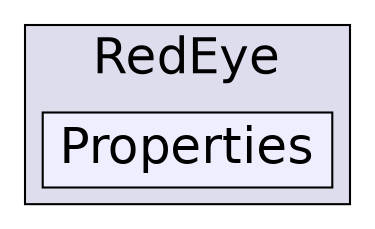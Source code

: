 digraph "C:/Users/nathanael/Documents/resizer/Plugins/RedEye/Properties" {
  compound=true
  node [ fontsize="24", fontname="Helvetica"];
  edge [ labelfontsize="24", labelfontname="Helvetica"];
  subgraph clusterdir_9a50efadf190a9f16b9d0124f419b35f {
    graph [ bgcolor="#ddddee", pencolor="black", label="RedEye" fontname="Helvetica", fontsize="24", URL="dir_9a50efadf190a9f16b9d0124f419b35f.html"]
  dir_0f7b9a785222c753b0d5a406cea2a249 [shape=box, label="Properties", style="filled", fillcolor="#eeeeff", pencolor="black", URL="dir_0f7b9a785222c753b0d5a406cea2a249.html"];
  }
}
